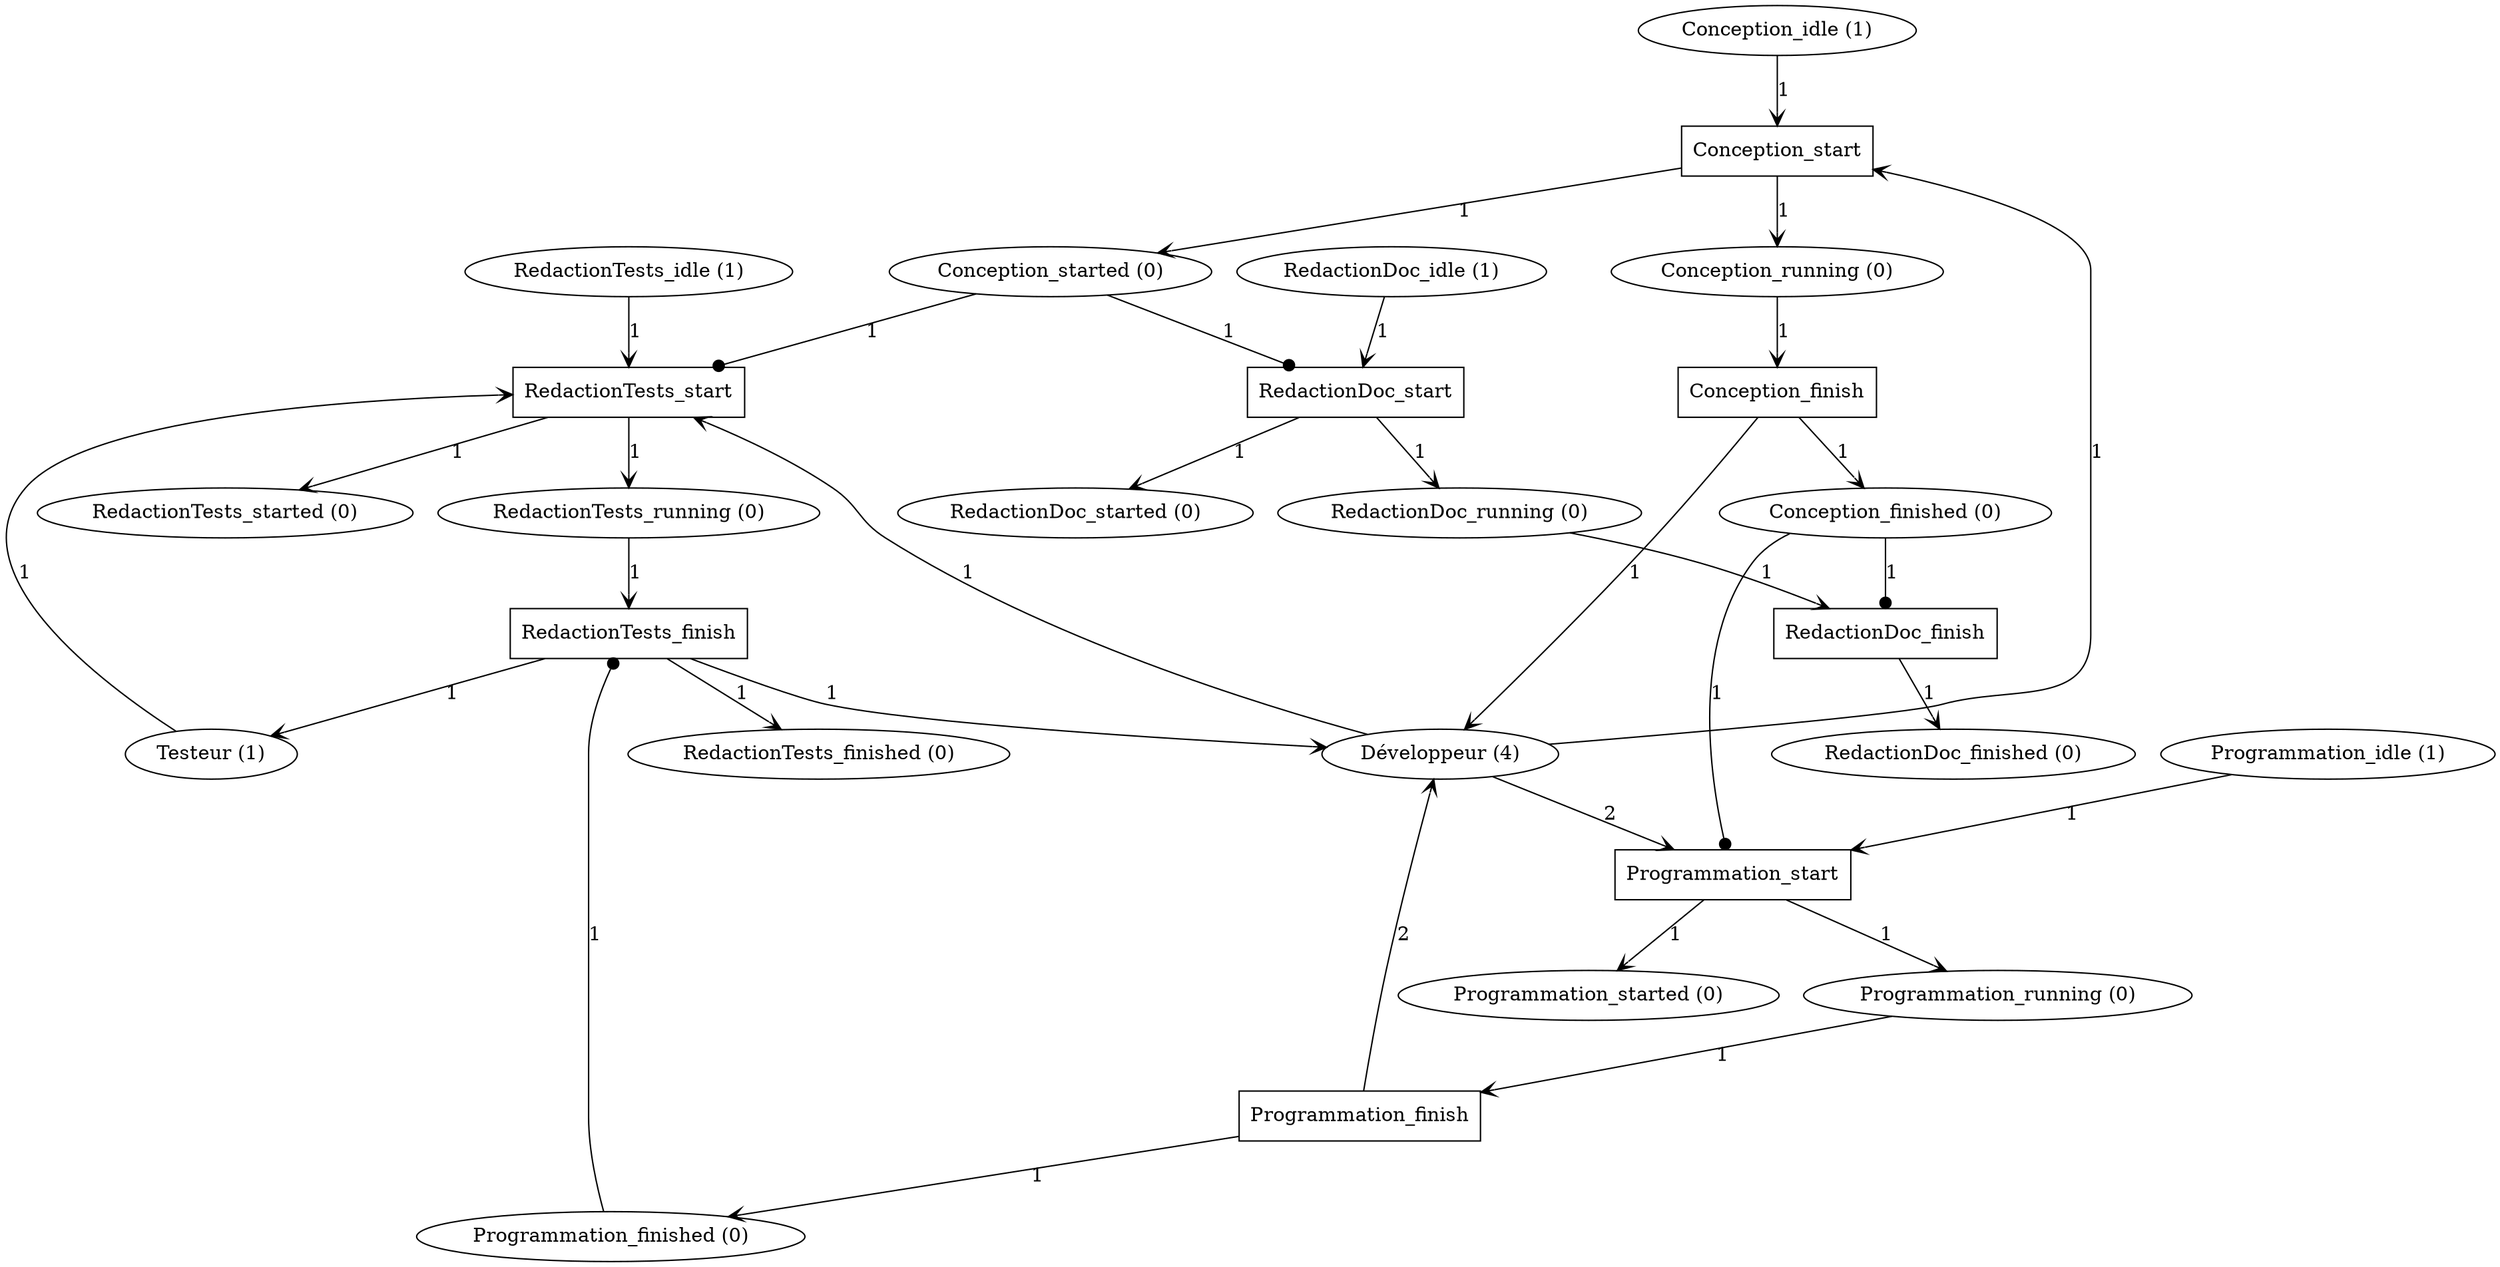 
digraph developpement {
	{
		node [shape="box"];Conception_start;Conception_finish;RedactionDoc_start;RedactionDoc_finish;Programmation_start;Programmation_finish;RedactionTests_start;RedactionTests_finish;
	}
			"Conception_idle (1)" -> "Conception_start" [arrowhead=vee label=1]
			"Conception_start" -> "Conception_started (0)" [arrowhead=vee label=1]
			"Conception_start" -> "Conception_running (0)" [arrowhead=vee label=1]
			"Conception_running (0)" -> "Conception_finish" [arrowhead=vee label=1]
			"Conception_finish" -> "Conception_finished (0)" [arrowhead=vee label=1]
			"Développeur (4)" -> "Conception_start" [arrowhead=vee label=1]
			"Conception_finish" -> "Développeur (4)" [arrowhead=vee label=1]
			"RedactionDoc_idle (1)" -> "RedactionDoc_start" [arrowhead=vee label=1]
			"RedactionDoc_start" -> "RedactionDoc_started (0)" [arrowhead=vee label=1]
			"RedactionDoc_start" -> "RedactionDoc_running (0)" [arrowhead=vee label=1]
			"RedactionDoc_running (0)" -> "RedactionDoc_finish" [arrowhead=vee label=1]
			"RedactionDoc_finish" -> "RedactionDoc_finished (0)" [arrowhead=vee label=1]
			"Programmation_idle (1)" -> "Programmation_start" [arrowhead=vee label=1]
			"Programmation_start" -> "Programmation_started (0)" [arrowhead=vee label=1]
			"Programmation_start" -> "Programmation_running (0)" [arrowhead=vee label=1]
			"Programmation_running (0)" -> "Programmation_finish" [arrowhead=vee label=1]
			"Programmation_finish" -> "Programmation_finished (0)" [arrowhead=vee label=1]
			"Développeur (4)" -> "Programmation_start" [arrowhead=vee label=2]
			"Programmation_finish" -> "Développeur (4)" [arrowhead=vee label=2]
			"RedactionTests_idle (1)" -> "RedactionTests_start" [arrowhead=vee label=1]
			"RedactionTests_start" -> "RedactionTests_started (0)" [arrowhead=vee label=1]
			"RedactionTests_start" -> "RedactionTests_running (0)" [arrowhead=vee label=1]
			"RedactionTests_running (0)" -> "RedactionTests_finish" [arrowhead=vee label=1]
			"RedactionTests_finish" -> "RedactionTests_finished (0)" [arrowhead=vee label=1]
			"Développeur (4)" -> "RedactionTests_start" [arrowhead=vee label=1]
			"RedactionTests_finish" -> "Développeur (4)" [arrowhead=vee label=1]
			"Testeur (1)" -> "RedactionTests_start" [arrowhead=vee label=1]
			"RedactionTests_finish" -> "Testeur (1)" [arrowhead=vee label=1]
			"Conception_finished (0)" -> "RedactionDoc_finish" [arrowhead=dot label=1]
			"Conception_started (0)" -> "RedactionDoc_start" [arrowhead=dot label=1]
			"Conception_finished (0)" -> "Programmation_start" [arrowhead=dot label=1]
			"Conception_started (0)" -> "RedactionTests_start" [arrowhead=dot label=1]
			"Programmation_finished (0)" -> "RedactionTests_finish" [arrowhead=dot label=1]
}

